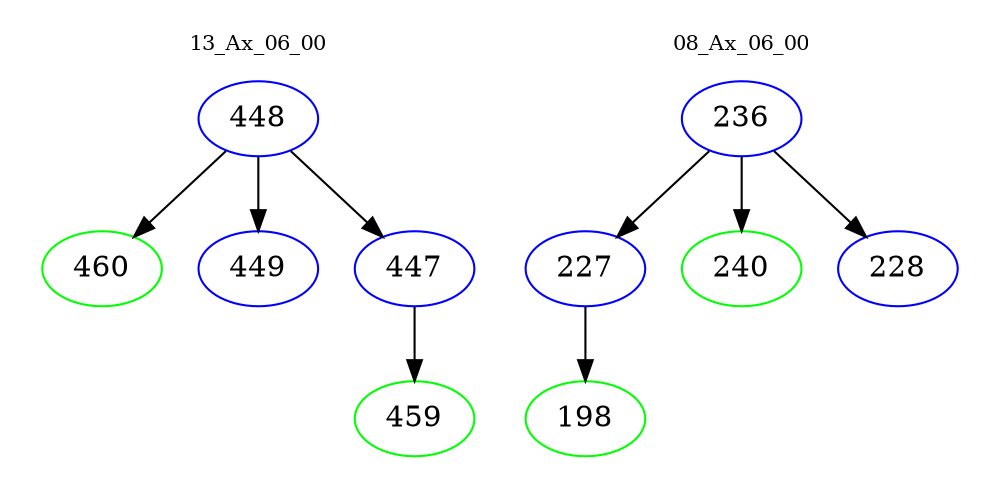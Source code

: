 digraph{
subgraph cluster_0 {
color = white
label = "13_Ax_06_00";
fontsize=10;
T0_448 [label="448", color="blue"]
T0_448 -> T0_460 [color="black"]
T0_460 [label="460", color="green"]
T0_448 -> T0_449 [color="black"]
T0_449 [label="449", color="blue"]
T0_448 -> T0_447 [color="black"]
T0_447 [label="447", color="blue"]
T0_447 -> T0_459 [color="black"]
T0_459 [label="459", color="green"]
}
subgraph cluster_1 {
color = white
label = "08_Ax_06_00";
fontsize=10;
T1_236 [label="236", color="blue"]
T1_236 -> T1_227 [color="black"]
T1_227 [label="227", color="blue"]
T1_227 -> T1_198 [color="black"]
T1_198 [label="198", color="green"]
T1_236 -> T1_240 [color="black"]
T1_240 [label="240", color="green"]
T1_236 -> T1_228 [color="black"]
T1_228 [label="228", color="blue"]
}
}
